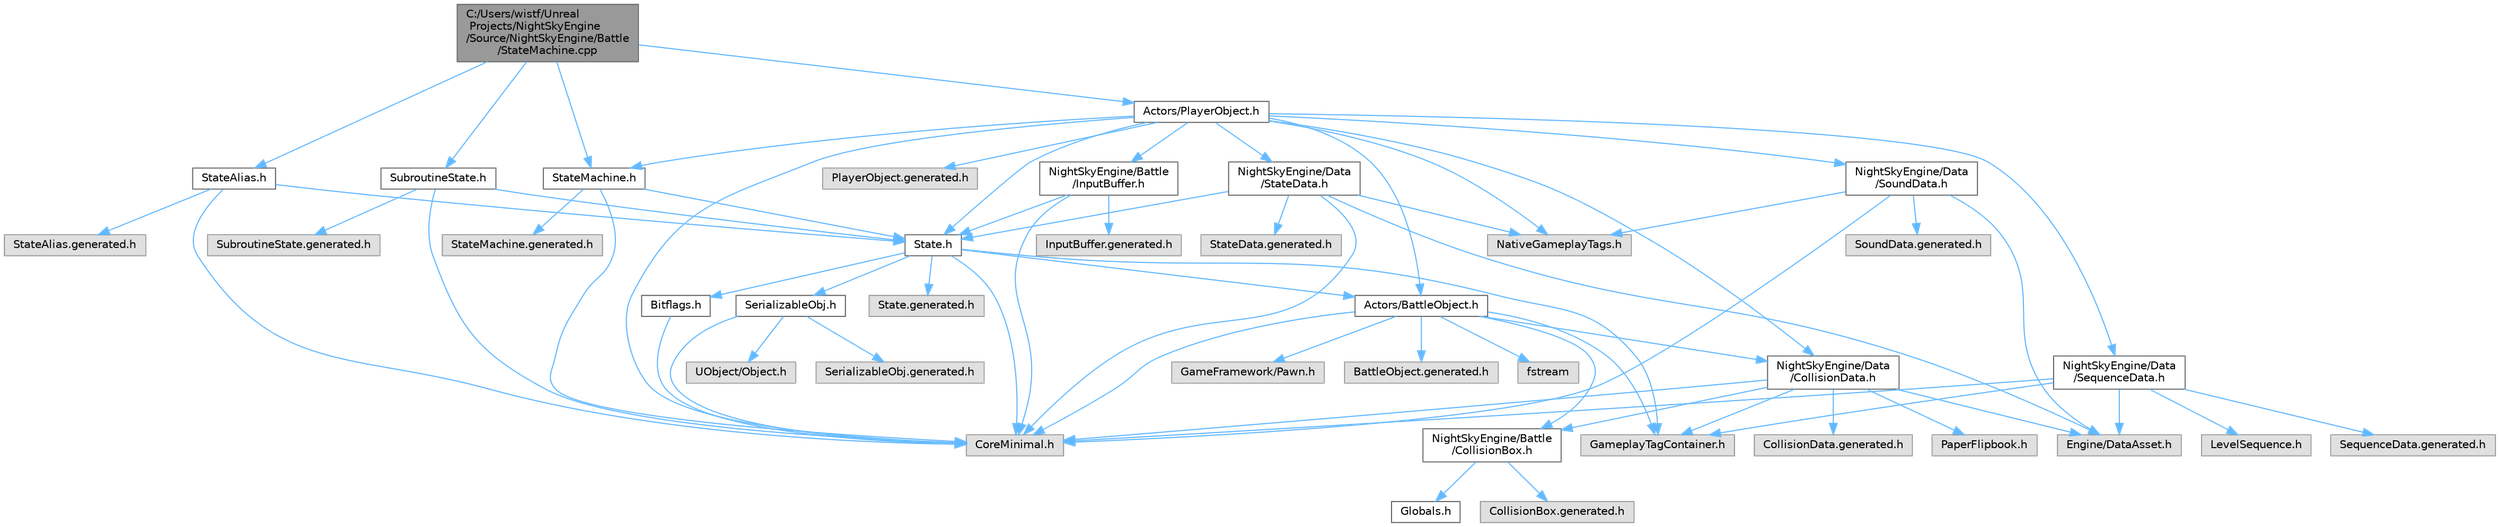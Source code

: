 digraph "C:/Users/wistf/Unreal Projects/NightSkyEngine/Source/NightSkyEngine/Battle/StateMachine.cpp"
{
 // LATEX_PDF_SIZE
  bgcolor="transparent";
  edge [fontname=Helvetica,fontsize=10,labelfontname=Helvetica,labelfontsize=10];
  node [fontname=Helvetica,fontsize=10,shape=box,height=0.2,width=0.4];
  Node1 [id="Node000001",label="C:/Users/wistf/Unreal\l Projects/NightSkyEngine\l/Source/NightSkyEngine/Battle\l/StateMachine.cpp",height=0.2,width=0.4,color="gray40", fillcolor="grey60", style="filled", fontcolor="black",tooltip=" "];
  Node1 -> Node2 [id="edge1_Node000001_Node000002",color="steelblue1",style="solid",tooltip=" "];
  Node2 [id="Node000002",label="StateMachine.h",height=0.2,width=0.4,color="grey40", fillcolor="white", style="filled",URL="$_state_machine_8h.html",tooltip=" "];
  Node2 -> Node3 [id="edge2_Node000002_Node000003",color="steelblue1",style="solid",tooltip=" "];
  Node3 [id="Node000003",label="CoreMinimal.h",height=0.2,width=0.4,color="grey60", fillcolor="#E0E0E0", style="filled",tooltip=" "];
  Node2 -> Node4 [id="edge3_Node000002_Node000004",color="steelblue1",style="solid",tooltip=" "];
  Node4 [id="Node000004",label="State.h",height=0.2,width=0.4,color="grey40", fillcolor="white", style="filled",URL="$_state_8h.html",tooltip=" "];
  Node4 -> Node3 [id="edge4_Node000004_Node000003",color="steelblue1",style="solid",tooltip=" "];
  Node4 -> Node5 [id="edge5_Node000004_Node000005",color="steelblue1",style="solid",tooltip=" "];
  Node5 [id="Node000005",label="Bitflags.h",height=0.2,width=0.4,color="grey40", fillcolor="white", style="filled",URL="$_bitflags_8h.html",tooltip=" "];
  Node5 -> Node3 [id="edge6_Node000005_Node000003",color="steelblue1",style="solid",tooltip=" "];
  Node4 -> Node6 [id="edge7_Node000004_Node000006",color="steelblue1",style="solid",tooltip=" "];
  Node6 [id="Node000006",label="GameplayTagContainer.h",height=0.2,width=0.4,color="grey60", fillcolor="#E0E0E0", style="filled",tooltip=" "];
  Node4 -> Node7 [id="edge8_Node000004_Node000007",color="steelblue1",style="solid",tooltip=" "];
  Node7 [id="Node000007",label="SerializableObj.h",height=0.2,width=0.4,color="grey40", fillcolor="white", style="filled",URL="$_serializable_obj_8h.html",tooltip=" "];
  Node7 -> Node3 [id="edge9_Node000007_Node000003",color="steelblue1",style="solid",tooltip=" "];
  Node7 -> Node8 [id="edge10_Node000007_Node000008",color="steelblue1",style="solid",tooltip=" "];
  Node8 [id="Node000008",label="UObject/Object.h",height=0.2,width=0.4,color="grey60", fillcolor="#E0E0E0", style="filled",tooltip=" "];
  Node7 -> Node9 [id="edge11_Node000007_Node000009",color="steelblue1",style="solid",tooltip=" "];
  Node9 [id="Node000009",label="SerializableObj.generated.h",height=0.2,width=0.4,color="grey60", fillcolor="#E0E0E0", style="filled",tooltip=" "];
  Node4 -> Node10 [id="edge12_Node000004_Node000010",color="steelblue1",style="solid",tooltip=" "];
  Node10 [id="Node000010",label="Actors/BattleObject.h",height=0.2,width=0.4,color="grey40", fillcolor="white", style="filled",URL="$_battle_object_8h.html",tooltip=" "];
  Node10 -> Node11 [id="edge13_Node000010_Node000011",color="steelblue1",style="solid",tooltip=" "];
  Node11 [id="Node000011",label="fstream",height=0.2,width=0.4,color="grey60", fillcolor="#E0E0E0", style="filled",tooltip=" "];
  Node10 -> Node3 [id="edge14_Node000010_Node000003",color="steelblue1",style="solid",tooltip=" "];
  Node10 -> Node6 [id="edge15_Node000010_Node000006",color="steelblue1",style="solid",tooltip=" "];
  Node10 -> Node12 [id="edge16_Node000010_Node000012",color="steelblue1",style="solid",tooltip=" "];
  Node12 [id="Node000012",label="GameFramework/Pawn.h",height=0.2,width=0.4,color="grey60", fillcolor="#E0E0E0", style="filled",tooltip=" "];
  Node10 -> Node13 [id="edge17_Node000010_Node000013",color="steelblue1",style="solid",tooltip=" "];
  Node13 [id="Node000013",label="NightSkyEngine/Battle\l/CollisionBox.h",height=0.2,width=0.4,color="grey40", fillcolor="white", style="filled",URL="$_collision_box_8h.html",tooltip=" "];
  Node13 -> Node14 [id="edge18_Node000013_Node000014",color="steelblue1",style="solid",tooltip=" "];
  Node14 [id="Node000014",label="Globals.h",height=0.2,width=0.4,color="grey40", fillcolor="white", style="filled",URL="$_globals_8h.html",tooltip=" "];
  Node13 -> Node15 [id="edge19_Node000013_Node000015",color="steelblue1",style="solid",tooltip=" "];
  Node15 [id="Node000015",label="CollisionBox.generated.h",height=0.2,width=0.4,color="grey60", fillcolor="#E0E0E0", style="filled",tooltip=" "];
  Node10 -> Node16 [id="edge20_Node000010_Node000016",color="steelblue1",style="solid",tooltip=" "];
  Node16 [id="Node000016",label="NightSkyEngine/Data\l/CollisionData.h",height=0.2,width=0.4,color="grey40", fillcolor="white", style="filled",URL="$_collision_data_8h.html",tooltip=" "];
  Node16 -> Node3 [id="edge21_Node000016_Node000003",color="steelblue1",style="solid",tooltip=" "];
  Node16 -> Node17 [id="edge22_Node000016_Node000017",color="steelblue1",style="solid",tooltip=" "];
  Node17 [id="Node000017",label="Engine/DataAsset.h",height=0.2,width=0.4,color="grey60", fillcolor="#E0E0E0", style="filled",tooltip=" "];
  Node16 -> Node6 [id="edge23_Node000016_Node000006",color="steelblue1",style="solid",tooltip=" "];
  Node16 -> Node18 [id="edge24_Node000016_Node000018",color="steelblue1",style="solid",tooltip=" "];
  Node18 [id="Node000018",label="PaperFlipbook.h",height=0.2,width=0.4,color="grey60", fillcolor="#E0E0E0", style="filled",tooltip=" "];
  Node16 -> Node13 [id="edge25_Node000016_Node000013",color="steelblue1",style="solid",tooltip=" "];
  Node16 -> Node19 [id="edge26_Node000016_Node000019",color="steelblue1",style="solid",tooltip=" "];
  Node19 [id="Node000019",label="CollisionData.generated.h",height=0.2,width=0.4,color="grey60", fillcolor="#E0E0E0", style="filled",tooltip=" "];
  Node10 -> Node20 [id="edge27_Node000010_Node000020",color="steelblue1",style="solid",tooltip=" "];
  Node20 [id="Node000020",label="BattleObject.generated.h",height=0.2,width=0.4,color="grey60", fillcolor="#E0E0E0", style="filled",tooltip=" "];
  Node4 -> Node21 [id="edge28_Node000004_Node000021",color="steelblue1",style="solid",tooltip=" "];
  Node21 [id="Node000021",label="State.generated.h",height=0.2,width=0.4,color="grey60", fillcolor="#E0E0E0", style="filled",tooltip=" "];
  Node2 -> Node22 [id="edge29_Node000002_Node000022",color="steelblue1",style="solid",tooltip=" "];
  Node22 [id="Node000022",label="StateMachine.generated.h",height=0.2,width=0.4,color="grey60", fillcolor="#E0E0E0", style="filled",tooltip=" "];
  Node1 -> Node23 [id="edge30_Node000001_Node000023",color="steelblue1",style="solid",tooltip=" "];
  Node23 [id="Node000023",label="StateAlias.h",height=0.2,width=0.4,color="grey40", fillcolor="white", style="filled",URL="$_state_alias_8h.html",tooltip=" "];
  Node23 -> Node3 [id="edge31_Node000023_Node000003",color="steelblue1",style="solid",tooltip=" "];
  Node23 -> Node4 [id="edge32_Node000023_Node000004",color="steelblue1",style="solid",tooltip=" "];
  Node23 -> Node24 [id="edge33_Node000023_Node000024",color="steelblue1",style="solid",tooltip=" "];
  Node24 [id="Node000024",label="StateAlias.generated.h",height=0.2,width=0.4,color="grey60", fillcolor="#E0E0E0", style="filled",tooltip=" "];
  Node1 -> Node25 [id="edge34_Node000001_Node000025",color="steelblue1",style="solid",tooltip=" "];
  Node25 [id="Node000025",label="SubroutineState.h",height=0.2,width=0.4,color="grey40", fillcolor="white", style="filled",URL="$_subroutine_state_8h.html",tooltip=" "];
  Node25 -> Node3 [id="edge35_Node000025_Node000003",color="steelblue1",style="solid",tooltip=" "];
  Node25 -> Node4 [id="edge36_Node000025_Node000004",color="steelblue1",style="solid",tooltip=" "];
  Node25 -> Node26 [id="edge37_Node000025_Node000026",color="steelblue1",style="solid",tooltip=" "];
  Node26 [id="Node000026",label="SubroutineState.generated.h",height=0.2,width=0.4,color="grey60", fillcolor="#E0E0E0", style="filled",tooltip=" "];
  Node1 -> Node27 [id="edge38_Node000001_Node000027",color="steelblue1",style="solid",tooltip=" "];
  Node27 [id="Node000027",label="Actors/PlayerObject.h",height=0.2,width=0.4,color="grey40", fillcolor="white", style="filled",URL="$_player_object_8h.html",tooltip=" "];
  Node27 -> Node3 [id="edge39_Node000027_Node000003",color="steelblue1",style="solid",tooltip=" "];
  Node27 -> Node10 [id="edge40_Node000027_Node000010",color="steelblue1",style="solid",tooltip=" "];
  Node27 -> Node28 [id="edge41_Node000027_Node000028",color="steelblue1",style="solid",tooltip=" "];
  Node28 [id="Node000028",label="NativeGameplayTags.h",height=0.2,width=0.4,color="grey60", fillcolor="#E0E0E0", style="filled",tooltip=" "];
  Node27 -> Node29 [id="edge42_Node000027_Node000029",color="steelblue1",style="solid",tooltip=" "];
  Node29 [id="Node000029",label="NightSkyEngine/Battle\l/InputBuffer.h",height=0.2,width=0.4,color="grey40", fillcolor="white", style="filled",URL="$_input_buffer_8h.html",tooltip=" "];
  Node29 -> Node3 [id="edge43_Node000029_Node000003",color="steelblue1",style="solid",tooltip=" "];
  Node29 -> Node4 [id="edge44_Node000029_Node000004",color="steelblue1",style="solid",tooltip=" "];
  Node29 -> Node30 [id="edge45_Node000029_Node000030",color="steelblue1",style="solid",tooltip=" "];
  Node30 [id="Node000030",label="InputBuffer.generated.h",height=0.2,width=0.4,color="grey60", fillcolor="#E0E0E0", style="filled",tooltip=" "];
  Node27 -> Node4 [id="edge46_Node000027_Node000004",color="steelblue1",style="solid",tooltip=" "];
  Node27 -> Node2 [id="edge47_Node000027_Node000002",color="steelblue1",style="solid",tooltip=" "];
  Node27 -> Node16 [id="edge48_Node000027_Node000016",color="steelblue1",style="solid",tooltip=" "];
  Node27 -> Node31 [id="edge49_Node000027_Node000031",color="steelblue1",style="solid",tooltip=" "];
  Node31 [id="Node000031",label="NightSkyEngine/Data\l/SequenceData.h",height=0.2,width=0.4,color="grey40", fillcolor="white", style="filled",URL="$_sequence_data_8h.html",tooltip=" "];
  Node31 -> Node3 [id="edge50_Node000031_Node000003",color="steelblue1",style="solid",tooltip=" "];
  Node31 -> Node6 [id="edge51_Node000031_Node000006",color="steelblue1",style="solid",tooltip=" "];
  Node31 -> Node17 [id="edge52_Node000031_Node000017",color="steelblue1",style="solid",tooltip=" "];
  Node31 -> Node32 [id="edge53_Node000031_Node000032",color="steelblue1",style="solid",tooltip=" "];
  Node32 [id="Node000032",label="LevelSequence.h",height=0.2,width=0.4,color="grey60", fillcolor="#E0E0E0", style="filled",tooltip=" "];
  Node31 -> Node33 [id="edge54_Node000031_Node000033",color="steelblue1",style="solid",tooltip=" "];
  Node33 [id="Node000033",label="SequenceData.generated.h",height=0.2,width=0.4,color="grey60", fillcolor="#E0E0E0", style="filled",tooltip=" "];
  Node27 -> Node34 [id="edge55_Node000027_Node000034",color="steelblue1",style="solid",tooltip=" "];
  Node34 [id="Node000034",label="NightSkyEngine/Data\l/SoundData.h",height=0.2,width=0.4,color="grey40", fillcolor="white", style="filled",URL="$_sound_data_8h.html",tooltip=" "];
  Node34 -> Node3 [id="edge56_Node000034_Node000003",color="steelblue1",style="solid",tooltip=" "];
  Node34 -> Node28 [id="edge57_Node000034_Node000028",color="steelblue1",style="solid",tooltip=" "];
  Node34 -> Node17 [id="edge58_Node000034_Node000017",color="steelblue1",style="solid",tooltip=" "];
  Node34 -> Node35 [id="edge59_Node000034_Node000035",color="steelblue1",style="solid",tooltip=" "];
  Node35 [id="Node000035",label="SoundData.generated.h",height=0.2,width=0.4,color="grey60", fillcolor="#E0E0E0", style="filled",tooltip=" "];
  Node27 -> Node36 [id="edge60_Node000027_Node000036",color="steelblue1",style="solid",tooltip=" "];
  Node36 [id="Node000036",label="NightSkyEngine/Data\l/StateData.h",height=0.2,width=0.4,color="grey40", fillcolor="white", style="filled",URL="$_state_data_8h.html",tooltip=" "];
  Node36 -> Node3 [id="edge61_Node000036_Node000003",color="steelblue1",style="solid",tooltip=" "];
  Node36 -> Node28 [id="edge62_Node000036_Node000028",color="steelblue1",style="solid",tooltip=" "];
  Node36 -> Node17 [id="edge63_Node000036_Node000017",color="steelblue1",style="solid",tooltip=" "];
  Node36 -> Node4 [id="edge64_Node000036_Node000004",color="steelblue1",style="solid",tooltip=" "];
  Node36 -> Node37 [id="edge65_Node000036_Node000037",color="steelblue1",style="solid",tooltip=" "];
  Node37 [id="Node000037",label="StateData.generated.h",height=0.2,width=0.4,color="grey60", fillcolor="#E0E0E0", style="filled",tooltip=" "];
  Node27 -> Node38 [id="edge66_Node000027_Node000038",color="steelblue1",style="solid",tooltip=" "];
  Node38 [id="Node000038",label="PlayerObject.generated.h",height=0.2,width=0.4,color="grey60", fillcolor="#E0E0E0", style="filled",tooltip=" "];
}
